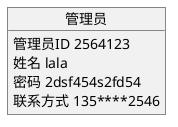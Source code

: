 @startuml
Object 管理员
管理员 : 管理员ID 2564123
管理员 : 姓名 lala
管理员 : 密码 2dsf454s2fd54
管理员 : 联系方式 135****2546
@enduml